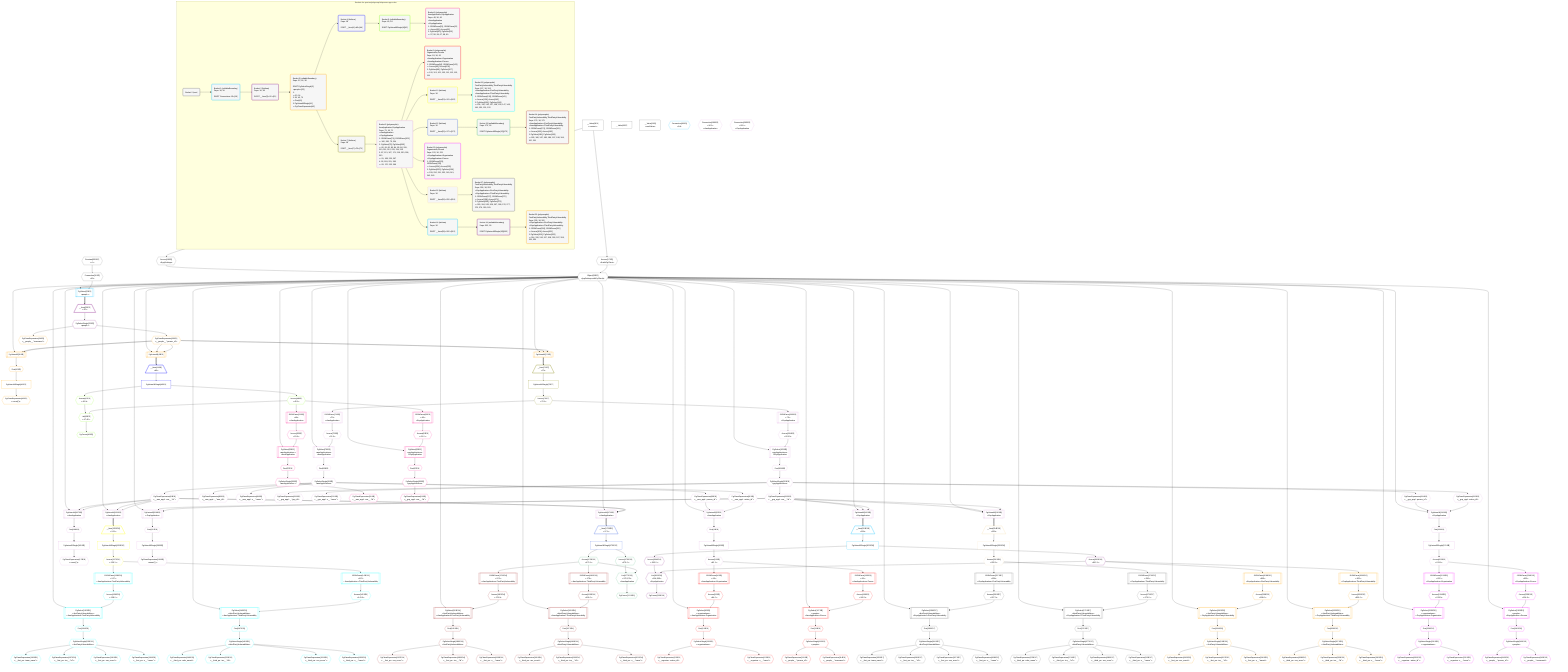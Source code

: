 %%{init: {'themeVariables': { 'fontSize': '12px'}}}%%
graph TD
    classDef path fill:#eee,stroke:#000,color:#000
    classDef plan fill:#fff,stroke-width:1px,color:#000
    classDef itemplan fill:#fff,stroke-width:2px,color:#000
    classDef unbatchedplan fill:#dff,stroke-width:1px,color:#000
    classDef sideeffectplan fill:#fcc,stroke-width:2px,color:#000
    classDef bucket fill:#f6f6f6,color:#000,stroke-width:2px,text-align:left


    %% plan dependencies
    Object18{{"Object[18∈0]<br />ᐸ{pgSettings,withPgClient}ᐳ"}}:::plan
    Access16{{"Access[16∈0]<br />ᐸ3.pgSettingsᐳ"}}:::plan
    Access17{{"Access[17∈0]<br />ᐸ3.withPgClientᐳ"}}:::plan
    Access16 & Access17 --> Object18
    __Value3["__Value[3∈0]<br />ᐸcontextᐳ"]:::plan
    __Value3 --> Access16
    __Value3 --> Access17
    Connection19{{"Connection[19∈0]<br />ᐸ15ᐳ"}}:::plan
    Constant331{{"Constant[331∈0]<br />ᐸ4ᐳ"}}:::plan
    Constant331 --> Connection19
    __Value0["__Value[0∈0]"]:::plan
    __Value5["__Value[5∈0]<br />ᐸrootValueᐳ"]:::plan
    PgSelect20[["PgSelect[20∈1]<br />ᐸpeopleᐳ"]]:::plan
    Object18 & Connection19 --> PgSelect20
    Connection38{{"Connection[38∈1]<br />ᐸ34ᐳ"}}:::plan
    __Item21[/"__Item[21∈2]<br />ᐸ20ᐳ"\]:::itemplan
    PgSelect20 ==> __Item21
    PgSelectSingle22{{"PgSelectSingle[22∈2]<br />ᐸpeopleᐳ"}}:::plan
    __Item21 --> PgSelectSingle22
    PgUnionAll39[["PgUnionAll[39∈3]"]]:::plan
    PgClassExpression23{{"PgClassExpression[23∈3]<br />ᐸ__people__.”person_id”ᐳ"}}:::plan
    Object18 & PgClassExpression23 & PgClassExpression23 --> PgUnionAll39
    PgUnionAll43[["PgUnionAll[43∈3]"]]:::plan
    Object18 & PgClassExpression23 & PgClassExpression23 --> PgUnionAll43
    PgUnionAll70[["PgUnionAll[70∈3]"]]:::plan
    Object18 & PgClassExpression23 & PgClassExpression23 --> PgUnionAll70
    PgSelectSingle22 --> PgClassExpression23
    PgClassExpression24{{"PgClassExpression[24∈3]<br />ᐸ__people__.”username”ᐳ"}}:::plan
    PgSelectSingle22 --> PgClassExpression24
    First40{{"First[40∈3]"}}:::plan
    PgUnionAll39 --> First40
    PgUnionAllSingle41["PgUnionAllSingle[41∈3]"]:::plan
    First40 --> PgUnionAllSingle41
    PgClassExpression42{{"PgClassExpression[42∈3]<br />ᐸcount(*)ᐳ"}}:::plan
    PgUnionAllSingle41 --> PgClassExpression42
    __Item71[/"__Item[71∈7]<br />ᐸ70ᐳ"\]:::itemplan
    PgUnionAll70 ==> __Item71
    PgUnionAllSingle72["PgUnionAllSingle[72∈7]"]:::plan
    __Item71 --> PgUnionAllSingle72
    Access73{{"Access[73∈7]<br />ᐸ72.1ᐳ"}}:::plan
    PgUnionAllSingle72 --> Access73
    __Item44[/"__Item[44∈4]<br />ᐸ43ᐳ"\]:::itemplan
    PgUnionAll43 ==> __Item44
    PgUnionAllSingle45["PgUnionAllSingle[45∈4]"]:::plan
    __Item44 --> PgUnionAllSingle45
    PgUnionAll87[["PgUnionAll[87∈8]<br />ᐳAwsApplication"]]:::plan
    PgClassExpression85{{"PgClassExpression[85∈8]<br />ᐸ__aws_appl...person_id”ᐳ"}}:::plan
    PgClassExpression86{{"PgClassExpression[86∈8]<br />ᐸ__aws_appl...zation_id”ᐳ"}}:::plan
    Object18 & PgClassExpression85 & PgClassExpression86 --> PgUnionAll87
    PgUnionAll121[["PgUnionAll[121∈8]<br />ᐳAwsApplication"]]:::plan
    PgClassExpression83{{"PgClassExpression[83∈8]<br />ᐸ__aws_appl...ons__.”id”ᐳ"}}:::plan
    Object18 & PgClassExpression83 & PgClassExpression83 --> PgUnionAll121
    PgUnionAll167[["PgUnionAll[167∈8]<br />ᐳAwsApplication"]]:::plan
    Object18 & PgClassExpression83 & PgClassExpression83 --> PgUnionAll167
    PgUnionAll171[["PgUnionAll[171∈8]<br />ᐳAwsApplication"]]:::plan
    Object18 & PgClassExpression83 & PgClassExpression83 --> PgUnionAll171
    PgUnionAll216[["PgUnionAll[216∈8]<br />ᐳGcpApplication"]]:::plan
    PgClassExpression214{{"PgClassExpression[214∈8]<br />ᐸ__gcp_appl...person_id”ᐳ"}}:::plan
    PgClassExpression215{{"PgClassExpression[215∈8]<br />ᐸ__gcp_appl...zation_id”ᐳ"}}:::plan
    Object18 & PgClassExpression214 & PgClassExpression215 --> PgUnionAll216
    PgUnionAll250[["PgUnionAll[250∈8]<br />ᐳGcpApplication"]]:::plan
    PgClassExpression212{{"PgClassExpression[212∈8]<br />ᐸ__gcp_appl...ons__.”id”ᐳ"}}:::plan
    Object18 & PgClassExpression212 & PgClassExpression212 --> PgUnionAll250
    PgUnionAll296[["PgUnionAll[296∈8]<br />ᐳGcpApplication"]]:::plan
    Object18 & PgClassExpression212 & PgClassExpression212 --> PgUnionAll296
    PgUnionAll300[["PgUnionAll[300∈8]<br />ᐳGcpApplication"]]:::plan
    Object18 & PgClassExpression212 & PgClassExpression212 --> PgUnionAll300
    List49{{"List[49∈5]<br />ᐸ47,48ᐳ"}}:::plan
    Access47{{"Access[47∈5]<br />ᐸ45.0ᐳ"}}:::plan
    Access48{{"Access[48∈5]<br />ᐸ45.1ᐳ"}}:::plan
    Access47 & Access48 --> List49
    PgSelect76[["PgSelect[76∈8]<br />ᐸawsApplicationsᐳ<br />ᐳAwsApplication"]]:::plan
    Access75{{"Access[75∈8]<br />ᐸ74.0ᐳ"}}:::plan
    Object18 & Access75 --> PgSelect76
    PgSelect205[["PgSelect[205∈8]<br />ᐸgcpApplicationsᐳ<br />ᐳGcpApplication"]]:::plan
    Access204{{"Access[204∈8]<br />ᐸ203.0ᐳ"}}:::plan
    Object18 & Access204 --> PgSelect205
    PgUnionAllSingle45 --> Access47
    PgUnionAllSingle45 --> Access48
    PgCursor46{{"PgCursor[46∈5]"}}:::plan
    List49 --> PgCursor46
    JSONParse74[["JSONParse[74∈8]<br />ᐸ73ᐳ<br />ᐳAwsApplication"]]:::plan
    Access73 --> JSONParse74
    JSONParse74 --> Access75
    First80{{"First[80∈8]"}}:::plan
    PgSelect76 --> First80
    PgSelectSingle81{{"PgSelectSingle[81∈8]<br />ᐸawsApplicationsᐳ"}}:::plan
    First80 --> PgSelectSingle81
    PgClassExpression82{{"PgClassExpression[82∈8]<br />ᐸ__aws_appl..._.”aws_id”ᐳ"}}:::plan
    PgSelectSingle81 --> PgClassExpression82
    PgSelectSingle81 --> PgClassExpression83
    PgClassExpression84{{"PgClassExpression[84∈8]<br />ᐸ__aws_appl...s__.”name”ᐳ"}}:::plan
    PgSelectSingle81 --> PgClassExpression84
    PgSelectSingle81 --> PgClassExpression85
    PgSelectSingle81 --> PgClassExpression86
    First91{{"First[91∈8]"}}:::plan
    PgUnionAll87 --> First91
    PgUnionAllSingle92["PgUnionAllSingle[92∈8]"]:::plan
    First91 --> PgUnionAllSingle92
    Access93{{"Access[93∈8]<br />ᐸ92.1ᐳ"}}:::plan
    PgUnionAllSingle92 --> Access93
    First168{{"First[168∈8]"}}:::plan
    PgUnionAll167 --> First168
    PgUnionAllSingle169["PgUnionAllSingle[169∈8]"]:::plan
    First168 --> PgUnionAllSingle169
    PgClassExpression170{{"PgClassExpression[170∈8]<br />ᐸcount(*)ᐳ"}}:::plan
    PgUnionAllSingle169 --> PgClassExpression170
    JSONParse203[["JSONParse[203∈8]<br />ᐸ73ᐳ<br />ᐳGcpApplication"]]:::plan
    Access73 --> JSONParse203
    JSONParse203 --> Access204
    First209{{"First[209∈8]"}}:::plan
    PgSelect205 --> First209
    PgSelectSingle210{{"PgSelectSingle[210∈8]<br />ᐸgcpApplicationsᐳ"}}:::plan
    First209 --> PgSelectSingle210
    PgClassExpression211{{"PgClassExpression[211∈8]<br />ᐸ__gcp_appl..._.”gcp_id”ᐳ"}}:::plan
    PgSelectSingle210 --> PgClassExpression211
    PgSelectSingle210 --> PgClassExpression212
    PgClassExpression213{{"PgClassExpression[213∈8]<br />ᐸ__gcp_appl...s__.”name”ᐳ"}}:::plan
    PgSelectSingle210 --> PgClassExpression213
    PgSelectSingle210 --> PgClassExpression214
    PgSelectSingle210 --> PgClassExpression215
    First220{{"First[220∈8]"}}:::plan
    PgUnionAll216 --> First220
    PgUnionAllSingle221["PgUnionAllSingle[221∈8]"]:::plan
    First220 --> PgUnionAllSingle221
    Access222{{"Access[222∈8]<br />ᐸ221.1ᐳ"}}:::plan
    PgUnionAllSingle221 --> Access222
    First297{{"First[297∈8]"}}:::plan
    PgUnionAll296 --> First297
    PgUnionAllSingle298["PgUnionAllSingle[298∈8]"]:::plan
    First297 --> PgUnionAllSingle298
    PgClassExpression299{{"PgClassExpression[299∈8]<br />ᐸcount(*)ᐳ"}}:::plan
    PgUnionAllSingle298 --> PgClassExpression299
    Connection166{{"Connection[166∈8]<br />ᐸ162ᐳ<br />ᐳAwsApplication"}}:::plan
    Connection295{{"Connection[295∈8]<br />ᐸ291ᐳ<br />ᐳGcpApplication"}}:::plan
    __Item301[/"__Item[301∈18]<br />ᐸ300ᐳ"\]:::itemplan
    PgUnionAll300 ==> __Item301
    PgUnionAllSingle302["PgUnionAllSingle[302∈18]"]:::plan
    __Item301 --> PgUnionAllSingle302
    __Item254[/"__Item[254∈16]<br />ᐸ250ᐳ"\]:::itemplan
    PgUnionAll250 ==> __Item254
    PgUnionAllSingle255["PgUnionAllSingle[255∈16]"]:::plan
    __Item254 --> PgUnionAllSingle255
    Access256{{"Access[256∈16]<br />ᐸ255.1ᐳ"}}:::plan
    PgUnionAllSingle255 --> Access256
    PgSelect225[["PgSelect[225∈15]<br />ᐸorganizationsᐳ<br />ᐳGcpApplicationᐳOrganization"]]:::plan
    Access224{{"Access[224∈15]<br />ᐸ223.0ᐳ"}}:::plan
    Object18 & Access224 --> PgSelect225
    PgSelect236[["PgSelect[236∈15]<br />ᐸpeopleᐳ<br />ᐳGcpApplicationᐳPerson"]]:::plan
    Access235{{"Access[235∈15]<br />ᐸ234.0ᐳ"}}:::plan
    Object18 & Access235 --> PgSelect236
    JSONParse223[["JSONParse[223∈15]<br />ᐸ222ᐳ<br />ᐳGcpApplicationᐳOrganization"]]:::plan
    Access222 --> JSONParse223
    JSONParse223 --> Access224
    First229{{"First[229∈15]"}}:::plan
    PgSelect225 --> First229
    PgSelectSingle230{{"PgSelectSingle[230∈15]<br />ᐸorganizationsᐳ"}}:::plan
    First229 --> PgSelectSingle230
    PgClassExpression231{{"PgClassExpression[231∈15]<br />ᐸ__organiza...zation_id”ᐳ"}}:::plan
    PgSelectSingle230 --> PgClassExpression231
    PgClassExpression232{{"PgClassExpression[232∈15]<br />ᐸ__organiza...s__.”name”ᐳ"}}:::plan
    PgSelectSingle230 --> PgClassExpression232
    JSONParse234[["JSONParse[234∈15]<br />ᐸ222ᐳ<br />ᐳGcpApplicationᐳPerson"]]:::plan
    Access222 --> JSONParse234
    JSONParse234 --> Access235
    First240{{"First[240∈15]"}}:::plan
    PgSelect236 --> First240
    PgSelectSingle241{{"PgSelectSingle[241∈15]<br />ᐸpeopleᐳ"}}:::plan
    First240 --> PgSelectSingle241
    PgClassExpression242{{"PgClassExpression[242∈15]<br />ᐸ__people__.”person_id”ᐳ"}}:::plan
    PgSelectSingle241 --> PgClassExpression242
    PgClassExpression243{{"PgClassExpression[243∈15]<br />ᐸ__people__.”username”ᐳ"}}:::plan
    PgSelectSingle241 --> PgClassExpression243
    __Item172[/"__Item[172∈12]<br />ᐸ171ᐳ"\]:::itemplan
    PgUnionAll171 ==> __Item172
    PgUnionAllSingle173["PgUnionAllSingle[173∈12]"]:::plan
    __Item172 --> PgUnionAllSingle173
    __Item125[/"__Item[125∈10]<br />ᐸ121ᐳ"\]:::itemplan
    PgUnionAll121 ==> __Item125
    PgUnionAllSingle126["PgUnionAllSingle[126∈10]"]:::plan
    __Item125 --> PgUnionAllSingle126
    Access127{{"Access[127∈10]<br />ᐸ126.1ᐳ"}}:::plan
    PgUnionAllSingle126 --> Access127
    PgSelect53[["PgSelect[53∈6]<br />ᐸawsApplicationsᐳ<br />ᐳAwsApplication"]]:::plan
    Access52{{"Access[52∈6]<br />ᐸ51.0ᐳ"}}:::plan
    Object18 & Access52 --> PgSelect53
    PgSelect63[["PgSelect[63∈6]<br />ᐸgcpApplicationsᐳ<br />ᐳGcpApplication"]]:::plan
    Access62{{"Access[62∈6]<br />ᐸ61.0ᐳ"}}:::plan
    Object18 & Access62 --> PgSelect63
    PgSelect96[["PgSelect[96∈9]<br />ᐸorganizationsᐳ<br />ᐳAwsApplicationᐳOrganization"]]:::plan
    Access95{{"Access[95∈9]<br />ᐸ94.0ᐳ"}}:::plan
    Object18 & Access95 --> PgSelect96
    PgSelect107[["PgSelect[107∈9]<br />ᐸpeopleᐳ<br />ᐳAwsApplicationᐳPerson"]]:::plan
    Access106{{"Access[106∈9]<br />ᐸ105.0ᐳ"}}:::plan
    Object18 & Access106 --> PgSelect107
    JSONParse51[["JSONParse[51∈6]<br />ᐸ48ᐳ<br />ᐳAwsApplication"]]:::plan
    Access48 --> JSONParse51
    JSONParse51 --> Access52
    First57{{"First[57∈6]"}}:::plan
    PgSelect53 --> First57
    PgSelectSingle58{{"PgSelectSingle[58∈6]<br />ᐸawsApplicationsᐳ"}}:::plan
    First57 --> PgSelectSingle58
    PgClassExpression59{{"PgClassExpression[59∈6]<br />ᐸ__aws_appl...ons__.”id”ᐳ"}}:::plan
    PgSelectSingle58 --> PgClassExpression59
    JSONParse61[["JSONParse[61∈6]<br />ᐸ48ᐳ<br />ᐳGcpApplication"]]:::plan
    Access48 --> JSONParse61
    JSONParse61 --> Access62
    First67{{"First[67∈6]"}}:::plan
    PgSelect63 --> First67
    PgSelectSingle68{{"PgSelectSingle[68∈6]<br />ᐸgcpApplicationsᐳ"}}:::plan
    First67 --> PgSelectSingle68
    PgClassExpression69{{"PgClassExpression[69∈6]<br />ᐸ__gcp_appl...ons__.”id”ᐳ"}}:::plan
    PgSelectSingle68 --> PgClassExpression69
    JSONParse94[["JSONParse[94∈9]<br />ᐸ93ᐳ<br />ᐳAwsApplicationᐳOrganization"]]:::plan
    Access93 --> JSONParse94
    JSONParse94 --> Access95
    First100{{"First[100∈9]"}}:::plan
    PgSelect96 --> First100
    PgSelectSingle101{{"PgSelectSingle[101∈9]<br />ᐸorganizationsᐳ"}}:::plan
    First100 --> PgSelectSingle101
    PgClassExpression102{{"PgClassExpression[102∈9]<br />ᐸ__organiza...zation_id”ᐳ"}}:::plan
    PgSelectSingle101 --> PgClassExpression102
    PgClassExpression103{{"PgClassExpression[103∈9]<br />ᐸ__organiza...s__.”name”ᐳ"}}:::plan
    PgSelectSingle101 --> PgClassExpression103
    JSONParse105[["JSONParse[105∈9]<br />ᐸ93ᐳ<br />ᐳAwsApplicationᐳPerson"]]:::plan
    Access93 --> JSONParse105
    JSONParse105 --> Access106
    First111{{"First[111∈9]"}}:::plan
    PgSelect107 --> First111
    PgSelectSingle112{{"PgSelectSingle[112∈9]<br />ᐸpeopleᐳ"}}:::plan
    First111 --> PgSelectSingle112
    PgClassExpression113{{"PgClassExpression[113∈9]<br />ᐸ__people__.”person_id”ᐳ"}}:::plan
    PgSelectSingle112 --> PgClassExpression113
    PgClassExpression114{{"PgClassExpression[114∈9]<br />ᐸ__people__.”username”ᐳ"}}:::plan
    PgSelectSingle112 --> PgClassExpression114
    PgSelect130[["PgSelect[130∈11]<br />ᐸfirstPartyVulnerabilitiesᐳ<br />ᐳAwsApplicationᐳFirstPartyVulnerability"]]:::plan
    Access129{{"Access[129∈11]<br />ᐸ128.0ᐳ"}}:::plan
    Object18 & Access129 --> PgSelect130
    PgSelect143[["PgSelect[143∈11]<br />ᐸthirdPartyVulnerabilitiesᐳ<br />ᐳAwsApplicationᐳThirdPartyVulnerability"]]:::plan
    Access142{{"Access[142∈11]<br />ᐸ141.0ᐳ"}}:::plan
    Object18 & Access142 --> PgSelect143
    List177{{"List[177∈13]<br />ᐸ175,176ᐳ<br />ᐳAwsApplication"}}:::plan
    Access175{{"Access[175∈13]<br />ᐸ173.0ᐳ"}}:::plan
    Access176{{"Access[176∈13]<br />ᐸ173.1ᐳ"}}:::plan
    Access175 & Access176 --> List177
    PgSelect259[["PgSelect[259∈17]<br />ᐸfirstPartyVulnerabilitiesᐳ<br />ᐳGcpApplicationᐳFirstPartyVulnerability"]]:::plan
    Access258{{"Access[258∈17]<br />ᐸ257.0ᐳ"}}:::plan
    Object18 & Access258 --> PgSelect259
    PgSelect272[["PgSelect[272∈17]<br />ᐸthirdPartyVulnerabilitiesᐳ<br />ᐳGcpApplicationᐳThirdPartyVulnerability"]]:::plan
    Access271{{"Access[271∈17]<br />ᐸ270.0ᐳ"}}:::plan
    Object18 & Access271 --> PgSelect272
    List306{{"List[306∈19]<br />ᐸ304,305ᐳ<br />ᐳGcpApplication"}}:::plan
    Access304{{"Access[304∈19]<br />ᐸ302.0ᐳ"}}:::plan
    Access305{{"Access[305∈19]<br />ᐸ302.1ᐳ"}}:::plan
    Access304 & Access305 --> List306
    JSONParse128[["JSONParse[128∈11]<br />ᐸ127ᐳ<br />ᐳAwsApplicationᐳFirstPartyVulnerability"]]:::plan
    Access127 --> JSONParse128
    JSONParse128 --> Access129
    First134{{"First[134∈11]"}}:::plan
    PgSelect130 --> First134
    PgSelectSingle135{{"PgSelectSingle[135∈11]<br />ᐸfirstPartyVulnerabilitiesᐳ"}}:::plan
    First134 --> PgSelectSingle135
    PgClassExpression136{{"PgClassExpression[136∈11]<br />ᐸ__first_pa...team_name”ᐳ"}}:::plan
    PgSelectSingle135 --> PgClassExpression136
    PgClassExpression137{{"PgClassExpression[137∈11]<br />ᐸ__first_pa...ies__.”id”ᐳ"}}:::plan
    PgSelectSingle135 --> PgClassExpression137
    PgClassExpression138{{"PgClassExpression[138∈11]<br />ᐸ__first_pa...vss_score”ᐳ"}}:::plan
    PgSelectSingle135 --> PgClassExpression138
    PgClassExpression139{{"PgClassExpression[139∈11]<br />ᐸ__first_pa...s__.”name”ᐳ"}}:::plan
    PgSelectSingle135 --> PgClassExpression139
    JSONParse141[["JSONParse[141∈11]<br />ᐸ127ᐳ<br />ᐳAwsApplicationᐳThirdPartyVulnerability"]]:::plan
    Access127 --> JSONParse141
    JSONParse141 --> Access142
    First147{{"First[147∈11]"}}:::plan
    PgSelect143 --> First147
    PgSelectSingle148{{"PgSelectSingle[148∈11]<br />ᐸthirdPartyVulnerabilitiesᐳ"}}:::plan
    First147 --> PgSelectSingle148
    PgClassExpression149{{"PgClassExpression[149∈11]<br />ᐸ__third_pa...ndor_name”ᐳ"}}:::plan
    PgSelectSingle148 --> PgClassExpression149
    PgClassExpression150{{"PgClassExpression[150∈11]<br />ᐸ__third_pa...ies__.”id”ᐳ"}}:::plan
    PgSelectSingle148 --> PgClassExpression150
    PgClassExpression151{{"PgClassExpression[151∈11]<br />ᐸ__third_pa...vss_score”ᐳ"}}:::plan
    PgSelectSingle148 --> PgClassExpression151
    PgClassExpression152{{"PgClassExpression[152∈11]<br />ᐸ__third_pa...s__.”name”ᐳ"}}:::plan
    PgSelectSingle148 --> PgClassExpression152
    PgUnionAllSingle173 --> Access175
    PgUnionAllSingle173 --> Access176
    PgCursor174{{"PgCursor[174∈13]"}}:::plan
    List177 --> PgCursor174
    JSONParse257[["JSONParse[257∈17]<br />ᐸ256ᐳ<br />ᐳGcpApplicationᐳFirstPartyVulnerability"]]:::plan
    Access256 --> JSONParse257
    JSONParse257 --> Access258
    First263{{"First[263∈17]"}}:::plan
    PgSelect259 --> First263
    PgSelectSingle264{{"PgSelectSingle[264∈17]<br />ᐸfirstPartyVulnerabilitiesᐳ"}}:::plan
    First263 --> PgSelectSingle264
    PgClassExpression265{{"PgClassExpression[265∈17]<br />ᐸ__first_pa...team_name”ᐳ"}}:::plan
    PgSelectSingle264 --> PgClassExpression265
    PgClassExpression266{{"PgClassExpression[266∈17]<br />ᐸ__first_pa...ies__.”id”ᐳ"}}:::plan
    PgSelectSingle264 --> PgClassExpression266
    PgClassExpression267{{"PgClassExpression[267∈17]<br />ᐸ__first_pa...vss_score”ᐳ"}}:::plan
    PgSelectSingle264 --> PgClassExpression267
    PgClassExpression268{{"PgClassExpression[268∈17]<br />ᐸ__first_pa...s__.”name”ᐳ"}}:::plan
    PgSelectSingle264 --> PgClassExpression268
    JSONParse270[["JSONParse[270∈17]<br />ᐸ256ᐳ<br />ᐳGcpApplicationᐳThirdPartyVulnerability"]]:::plan
    Access256 --> JSONParse270
    JSONParse270 --> Access271
    First276{{"First[276∈17]"}}:::plan
    PgSelect272 --> First276
    PgSelectSingle277{{"PgSelectSingle[277∈17]<br />ᐸthirdPartyVulnerabilitiesᐳ"}}:::plan
    First276 --> PgSelectSingle277
    PgClassExpression278{{"PgClassExpression[278∈17]<br />ᐸ__third_pa...ndor_name”ᐳ"}}:::plan
    PgSelectSingle277 --> PgClassExpression278
    PgClassExpression279{{"PgClassExpression[279∈17]<br />ᐸ__third_pa...ies__.”id”ᐳ"}}:::plan
    PgSelectSingle277 --> PgClassExpression279
    PgClassExpression280{{"PgClassExpression[280∈17]<br />ᐸ__third_pa...vss_score”ᐳ"}}:::plan
    PgSelectSingle277 --> PgClassExpression280
    PgClassExpression281{{"PgClassExpression[281∈17]<br />ᐸ__third_pa...s__.”name”ᐳ"}}:::plan
    PgSelectSingle277 --> PgClassExpression281
    PgUnionAllSingle302 --> Access304
    PgUnionAllSingle302 --> Access305
    PgCursor303{{"PgCursor[303∈19]"}}:::plan
    List306 --> PgCursor303
    PgSelect181[["PgSelect[181∈14]<br />ᐸfirstPartyVulnerabilitiesᐳ<br />ᐳAwsApplicationᐳFirstPartyVulnerability"]]:::plan
    Access180{{"Access[180∈14]<br />ᐸ179.0ᐳ"}}:::plan
    Object18 & Access180 --> PgSelect181
    PgSelect193[["PgSelect[193∈14]<br />ᐸthirdPartyVulnerabilitiesᐳ<br />ᐳAwsApplicationᐳThirdPartyVulnerability"]]:::plan
    Access192{{"Access[192∈14]<br />ᐸ191.0ᐳ"}}:::plan
    Object18 & Access192 --> PgSelect193
    PgSelect310[["PgSelect[310∈20]<br />ᐸfirstPartyVulnerabilitiesᐳ<br />ᐳGcpApplicationᐳFirstPartyVulnerability"]]:::plan
    Access309{{"Access[309∈20]<br />ᐸ308.0ᐳ"}}:::plan
    Object18 & Access309 --> PgSelect310
    PgSelect322[["PgSelect[322∈20]<br />ᐸthirdPartyVulnerabilitiesᐳ<br />ᐳGcpApplicationᐳThirdPartyVulnerability"]]:::plan
    Access321{{"Access[321∈20]<br />ᐸ320.0ᐳ"}}:::plan
    Object18 & Access321 --> PgSelect322
    JSONParse179[["JSONParse[179∈14]<br />ᐸ176ᐳ<br />ᐳAwsApplicationᐳFirstPartyVulnerability"]]:::plan
    Access176 --> JSONParse179
    JSONParse179 --> Access180
    First185{{"First[185∈14]"}}:::plan
    PgSelect181 --> First185
    PgSelectSingle186{{"PgSelectSingle[186∈14]<br />ᐸfirstPartyVulnerabilitiesᐳ"}}:::plan
    First185 --> PgSelectSingle186
    PgClassExpression187{{"PgClassExpression[187∈14]<br />ᐸ__first_pa...vss_score”ᐳ"}}:::plan
    PgSelectSingle186 --> PgClassExpression187
    PgClassExpression188{{"PgClassExpression[188∈14]<br />ᐸ__first_pa...ies__.”id”ᐳ"}}:::plan
    PgSelectSingle186 --> PgClassExpression188
    PgClassExpression189{{"PgClassExpression[189∈14]<br />ᐸ__first_pa...s__.”name”ᐳ"}}:::plan
    PgSelectSingle186 --> PgClassExpression189
    JSONParse191[["JSONParse[191∈14]<br />ᐸ176ᐳ<br />ᐳAwsApplicationᐳThirdPartyVulnerability"]]:::plan
    Access176 --> JSONParse191
    JSONParse191 --> Access192
    First197{{"First[197∈14]"}}:::plan
    PgSelect193 --> First197
    PgSelectSingle198{{"PgSelectSingle[198∈14]<br />ᐸthirdPartyVulnerabilitiesᐳ"}}:::plan
    First197 --> PgSelectSingle198
    PgClassExpression199{{"PgClassExpression[199∈14]<br />ᐸ__third_pa...vss_score”ᐳ"}}:::plan
    PgSelectSingle198 --> PgClassExpression199
    PgClassExpression200{{"PgClassExpression[200∈14]<br />ᐸ__third_pa...ies__.”id”ᐳ"}}:::plan
    PgSelectSingle198 --> PgClassExpression200
    PgClassExpression201{{"PgClassExpression[201∈14]<br />ᐸ__third_pa...s__.”name”ᐳ"}}:::plan
    PgSelectSingle198 --> PgClassExpression201
    JSONParse308[["JSONParse[308∈20]<br />ᐸ305ᐳ<br />ᐳGcpApplicationᐳFirstPartyVulnerability"]]:::plan
    Access305 --> JSONParse308
    JSONParse308 --> Access309
    First314{{"First[314∈20]"}}:::plan
    PgSelect310 --> First314
    PgSelectSingle315{{"PgSelectSingle[315∈20]<br />ᐸfirstPartyVulnerabilitiesᐳ"}}:::plan
    First314 --> PgSelectSingle315
    PgClassExpression316{{"PgClassExpression[316∈20]<br />ᐸ__first_pa...vss_score”ᐳ"}}:::plan
    PgSelectSingle315 --> PgClassExpression316
    PgClassExpression317{{"PgClassExpression[317∈20]<br />ᐸ__first_pa...ies__.”id”ᐳ"}}:::plan
    PgSelectSingle315 --> PgClassExpression317
    PgClassExpression318{{"PgClassExpression[318∈20]<br />ᐸ__first_pa...s__.”name”ᐳ"}}:::plan
    PgSelectSingle315 --> PgClassExpression318
    JSONParse320[["JSONParse[320∈20]<br />ᐸ305ᐳ<br />ᐳGcpApplicationᐳThirdPartyVulnerability"]]:::plan
    Access305 --> JSONParse320
    JSONParse320 --> Access321
    First326{{"First[326∈20]"}}:::plan
    PgSelect322 --> First326
    PgSelectSingle327{{"PgSelectSingle[327∈20]<br />ᐸthirdPartyVulnerabilitiesᐳ"}}:::plan
    First326 --> PgSelectSingle327
    PgClassExpression328{{"PgClassExpression[328∈20]<br />ᐸ__third_pa...vss_score”ᐳ"}}:::plan
    PgSelectSingle327 --> PgClassExpression328
    PgClassExpression329{{"PgClassExpression[329∈20]<br />ᐸ__third_pa...ies__.”id”ᐳ"}}:::plan
    PgSelectSingle327 --> PgClassExpression329
    PgClassExpression330{{"PgClassExpression[330∈20]<br />ᐸ__third_pa...s__.”name”ᐳ"}}:::plan
    PgSelectSingle327 --> PgClassExpression330

    %% define steps

    subgraph "Buckets for queries/polymorphic/person-app-vulns"
    Bucket0("Bucket 0 (root)"):::bucket
    classDef bucket0 stroke:#696969
    class Bucket0,__Value0,__Value3,__Value5,Access16,Access17,Object18,Connection19,Constant331 bucket0
    Bucket1("Bucket 1 (nullableBoundary)<br />Deps: 18, 19<br /><br />ROOT Connectionᐸ15ᐳ[19]"):::bucket
    classDef bucket1 stroke:#00bfff
    class Bucket1,PgSelect20,Connection38 bucket1
    Bucket2("Bucket 2 (listItem)<br />Deps: 18, 38<br /><br />ROOT __Item{2}ᐸ20ᐳ[21]"):::bucket
    classDef bucket2 stroke:#7f007f
    class Bucket2,__Item21,PgSelectSingle22 bucket2
    Bucket3("Bucket 3 (nullableBoundary)<br />Deps: 22, 18, 38<br /><br />ROOT PgSelectSingle{2}ᐸpeopleᐳ[22]<br />1: <br />ᐳ: 23, 24<br />2: 39, 43, 70<br />ᐳ: First[40]<br />3: PgUnionAllSingle[41]<br />ᐳ: PgClassExpression[42]"):::bucket
    classDef bucket3 stroke:#ffa500
    class Bucket3,PgClassExpression23,PgClassExpression24,PgUnionAll39,First40,PgUnionAllSingle41,PgClassExpression42,PgUnionAll43,PgUnionAll70 bucket3
    Bucket4("Bucket 4 (listItem)<br />Deps: 18<br /><br />ROOT __Item{4}ᐸ43ᐳ[44]"):::bucket
    classDef bucket4 stroke:#0000ff
    class Bucket4,__Item44,PgUnionAllSingle45 bucket4
    Bucket5("Bucket 5 (nullableBoundary)<br />Deps: 45, 18<br /><br />ROOT PgUnionAllSingle{4}[45]"):::bucket
    classDef bucket5 stroke:#7fff00
    class Bucket5,PgCursor46,Access47,Access48,List49 bucket5
    Bucket6("Bucket 6 (polymorphic)<br />AwsApplication,GcpApplication<br />Deps: 48, 18, 45<br />ᐳAwsApplication<br />ᐳGcpApplication<br />1: JSONParse[51], JSONParse[61]<br />ᐳ: Access[52], Access[62]<br />2: PgSelect[53], PgSelect[63]<br />ᐳ: 57, 58, 59, 67, 68, 69"):::bucket
    classDef bucket6 stroke:#ff1493
    class Bucket6,JSONParse51,Access52,PgSelect53,First57,PgSelectSingle58,PgClassExpression59,JSONParse61,Access62,PgSelect63,First67,PgSelectSingle68,PgClassExpression69 bucket6
    Bucket7("Bucket 7 (listItem)<br />Deps: 18<br /><br />ROOT __Item{7}ᐸ70ᐳ[71]"):::bucket
    classDef bucket7 stroke:#808000
    class Bucket7,__Item71,PgUnionAllSingle72,Access73 bucket7
    Bucket8("Bucket 8 (polymorphic)<br />AwsApplication,GcpApplication<br />Deps: 73, 18, 72<br />ᐳAwsApplication<br />ᐳGcpApplication<br />1: JSONParse[74], JSONParse[203]<br />ᐳ: 166, 295, 75, 204<br />2: PgSelect[76], PgSelect[205]<br />ᐳ: 80, 81, 82, 83, 84, 85, 86, 209, 210, 211, 212, 213, 214, 215<br />3: 87, 121, 167, 171, 216, 250, 296, 300<br />ᐳ: 91, 168, 220, 297<br />4: 92, 169, 221, 298<br />ᐳ: 93, 170, 222, 299"):::bucket
    classDef bucket8 stroke:#dda0dd
    class Bucket8,JSONParse74,Access75,PgSelect76,First80,PgSelectSingle81,PgClassExpression82,PgClassExpression83,PgClassExpression84,PgClassExpression85,PgClassExpression86,PgUnionAll87,First91,PgUnionAllSingle92,Access93,PgUnionAll121,Connection166,PgUnionAll167,First168,PgUnionAllSingle169,PgClassExpression170,PgUnionAll171,JSONParse203,Access204,PgSelect205,First209,PgSelectSingle210,PgClassExpression211,PgClassExpression212,PgClassExpression213,PgClassExpression214,PgClassExpression215,PgUnionAll216,First220,PgUnionAllSingle221,Access222,PgUnionAll250,Connection295,PgUnionAll296,First297,PgUnionAllSingle298,PgClassExpression299,PgUnionAll300 bucket8
    Bucket9("Bucket 9 (polymorphic)<br />Organization,Person<br />Deps: 93, 18, 92<br />ᐳAwsApplicationᐳOrganization<br />ᐳAwsApplicationᐳPerson<br />1: JSONParse[94], JSONParse[105]<br />ᐳ: Access[95], Access[106]<br />2: PgSelect[96], PgSelect[107]<br />ᐳ: 100, 101, 102, 103, 111, 112, 113, 114"):::bucket
    classDef bucket9 stroke:#ff0000
    class Bucket9,JSONParse94,Access95,PgSelect96,First100,PgSelectSingle101,PgClassExpression102,PgClassExpression103,JSONParse105,Access106,PgSelect107,First111,PgSelectSingle112,PgClassExpression113,PgClassExpression114 bucket9
    Bucket10("Bucket 10 (listItem)<br />Deps: 18<br /><br />ROOT __Item{10}ᐸ121ᐳ[125]"):::bucket
    classDef bucket10 stroke:#ffff00
    class Bucket10,__Item125,PgUnionAllSingle126,Access127 bucket10
    Bucket11("Bucket 11 (polymorphic)<br />FirstPartyVulnerability,ThirdPartyVulnerability<br />Deps: 127, 18, 126<br />ᐳAwsApplicationᐳFirstPartyVulnerability<br />ᐳAwsApplicationᐳThirdPartyVulnerability<br />1: JSONParse[128], JSONParse[141]<br />ᐳ: Access[129], Access[142]<br />2: PgSelect[130], PgSelect[143]<br />ᐳ: 134, 135, 136, 137, 138, 139, 147, 148, 149, 150, 151, 152"):::bucket
    classDef bucket11 stroke:#00ffff
    class Bucket11,JSONParse128,Access129,PgSelect130,First134,PgSelectSingle135,PgClassExpression136,PgClassExpression137,PgClassExpression138,PgClassExpression139,JSONParse141,Access142,PgSelect143,First147,PgSelectSingle148,PgClassExpression149,PgClassExpression150,PgClassExpression151,PgClassExpression152 bucket11
    Bucket12("Bucket 12 (listItem)<br />Deps: 18<br /><br />ROOT __Item{12}ᐸ171ᐳ[172]"):::bucket
    classDef bucket12 stroke:#4169e1
    class Bucket12,__Item172,PgUnionAllSingle173 bucket12
    Bucket13("Bucket 13 (nullableBoundary)<br />Deps: 173, 18<br /><br />ROOT PgUnionAllSingle{12}[173]"):::bucket
    classDef bucket13 stroke:#3cb371
    class Bucket13,PgCursor174,Access175,Access176,List177 bucket13
    Bucket14("Bucket 14 (polymorphic)<br />FirstPartyVulnerability,ThirdPartyVulnerability<br />Deps: 176, 18, 173<br />ᐳAwsApplicationᐳFirstPartyVulnerability<br />ᐳAwsApplicationᐳThirdPartyVulnerability<br />1: JSONParse[179], JSONParse[191]<br />ᐳ: Access[180], Access[192]<br />2: PgSelect[181], PgSelect[193]<br />ᐳ: 185, 186, 187, 188, 189, 197, 198, 199, 200, 201"):::bucket
    classDef bucket14 stroke:#a52a2a
    class Bucket14,JSONParse179,Access180,PgSelect181,First185,PgSelectSingle186,PgClassExpression187,PgClassExpression188,PgClassExpression189,JSONParse191,Access192,PgSelect193,First197,PgSelectSingle198,PgClassExpression199,PgClassExpression200,PgClassExpression201 bucket14
    Bucket15("Bucket 15 (polymorphic)<br />Organization,Person<br />Deps: 222, 18, 221<br />ᐳGcpApplicationᐳOrganization<br />ᐳGcpApplicationᐳPerson<br />1: JSONParse[223], JSONParse[234]<br />ᐳ: Access[224], Access[235]<br />2: PgSelect[225], PgSelect[236]<br />ᐳ: 229, 230, 231, 232, 240, 241, 242, 243"):::bucket
    classDef bucket15 stroke:#ff00ff
    class Bucket15,JSONParse223,Access224,PgSelect225,First229,PgSelectSingle230,PgClassExpression231,PgClassExpression232,JSONParse234,Access235,PgSelect236,First240,PgSelectSingle241,PgClassExpression242,PgClassExpression243 bucket15
    Bucket16("Bucket 16 (listItem)<br />Deps: 18<br /><br />ROOT __Item{16}ᐸ250ᐳ[254]"):::bucket
    classDef bucket16 stroke:#f5deb3
    class Bucket16,__Item254,PgUnionAllSingle255,Access256 bucket16
    Bucket17("Bucket 17 (polymorphic)<br />FirstPartyVulnerability,ThirdPartyVulnerability<br />Deps: 256, 18, 255<br />ᐳGcpApplicationᐳFirstPartyVulnerability<br />ᐳGcpApplicationᐳThirdPartyVulnerability<br />1: JSONParse[257], JSONParse[270]<br />ᐳ: Access[258], Access[271]<br />2: PgSelect[259], PgSelect[272]<br />ᐳ: 263, 264, 265, 266, 267, 268, 276, 277, 278, 279, 280, 281"):::bucket
    classDef bucket17 stroke:#696969
    class Bucket17,JSONParse257,Access258,PgSelect259,First263,PgSelectSingle264,PgClassExpression265,PgClassExpression266,PgClassExpression267,PgClassExpression268,JSONParse270,Access271,PgSelect272,First276,PgSelectSingle277,PgClassExpression278,PgClassExpression279,PgClassExpression280,PgClassExpression281 bucket17
    Bucket18("Bucket 18 (listItem)<br />Deps: 18<br /><br />ROOT __Item{18}ᐸ300ᐳ[301]"):::bucket
    classDef bucket18 stroke:#00bfff
    class Bucket18,__Item301,PgUnionAllSingle302 bucket18
    Bucket19("Bucket 19 (nullableBoundary)<br />Deps: 302, 18<br /><br />ROOT PgUnionAllSingle{18}[302]"):::bucket
    classDef bucket19 stroke:#7f007f
    class Bucket19,PgCursor303,Access304,Access305,List306 bucket19
    Bucket20("Bucket 20 (polymorphic)<br />FirstPartyVulnerability,ThirdPartyVulnerability<br />Deps: 305, 18, 302<br />ᐳGcpApplicationᐳFirstPartyVulnerability<br />ᐳGcpApplicationᐳThirdPartyVulnerability<br />1: JSONParse[308], JSONParse[320]<br />ᐳ: Access[309], Access[321]<br />2: PgSelect[310], PgSelect[322]<br />ᐳ: 314, 315, 316, 317, 318, 326, 327, 328, 329, 330"):::bucket
    classDef bucket20 stroke:#ffa500
    class Bucket20,JSONParse308,Access309,PgSelect310,First314,PgSelectSingle315,PgClassExpression316,PgClassExpression317,PgClassExpression318,JSONParse320,Access321,PgSelect322,First326,PgSelectSingle327,PgClassExpression328,PgClassExpression329,PgClassExpression330 bucket20
    Bucket0 --> Bucket1
    Bucket1 --> Bucket2
    Bucket2 --> Bucket3
    Bucket3 --> Bucket4 & Bucket7
    Bucket4 --> Bucket5
    Bucket5 --> Bucket6
    Bucket7 --> Bucket8
    Bucket8 --> Bucket9 & Bucket10 & Bucket12 & Bucket15 & Bucket16 & Bucket18
    Bucket10 --> Bucket11
    Bucket12 --> Bucket13
    Bucket13 --> Bucket14
    Bucket16 --> Bucket17
    Bucket18 --> Bucket19
    Bucket19 --> Bucket20
    end